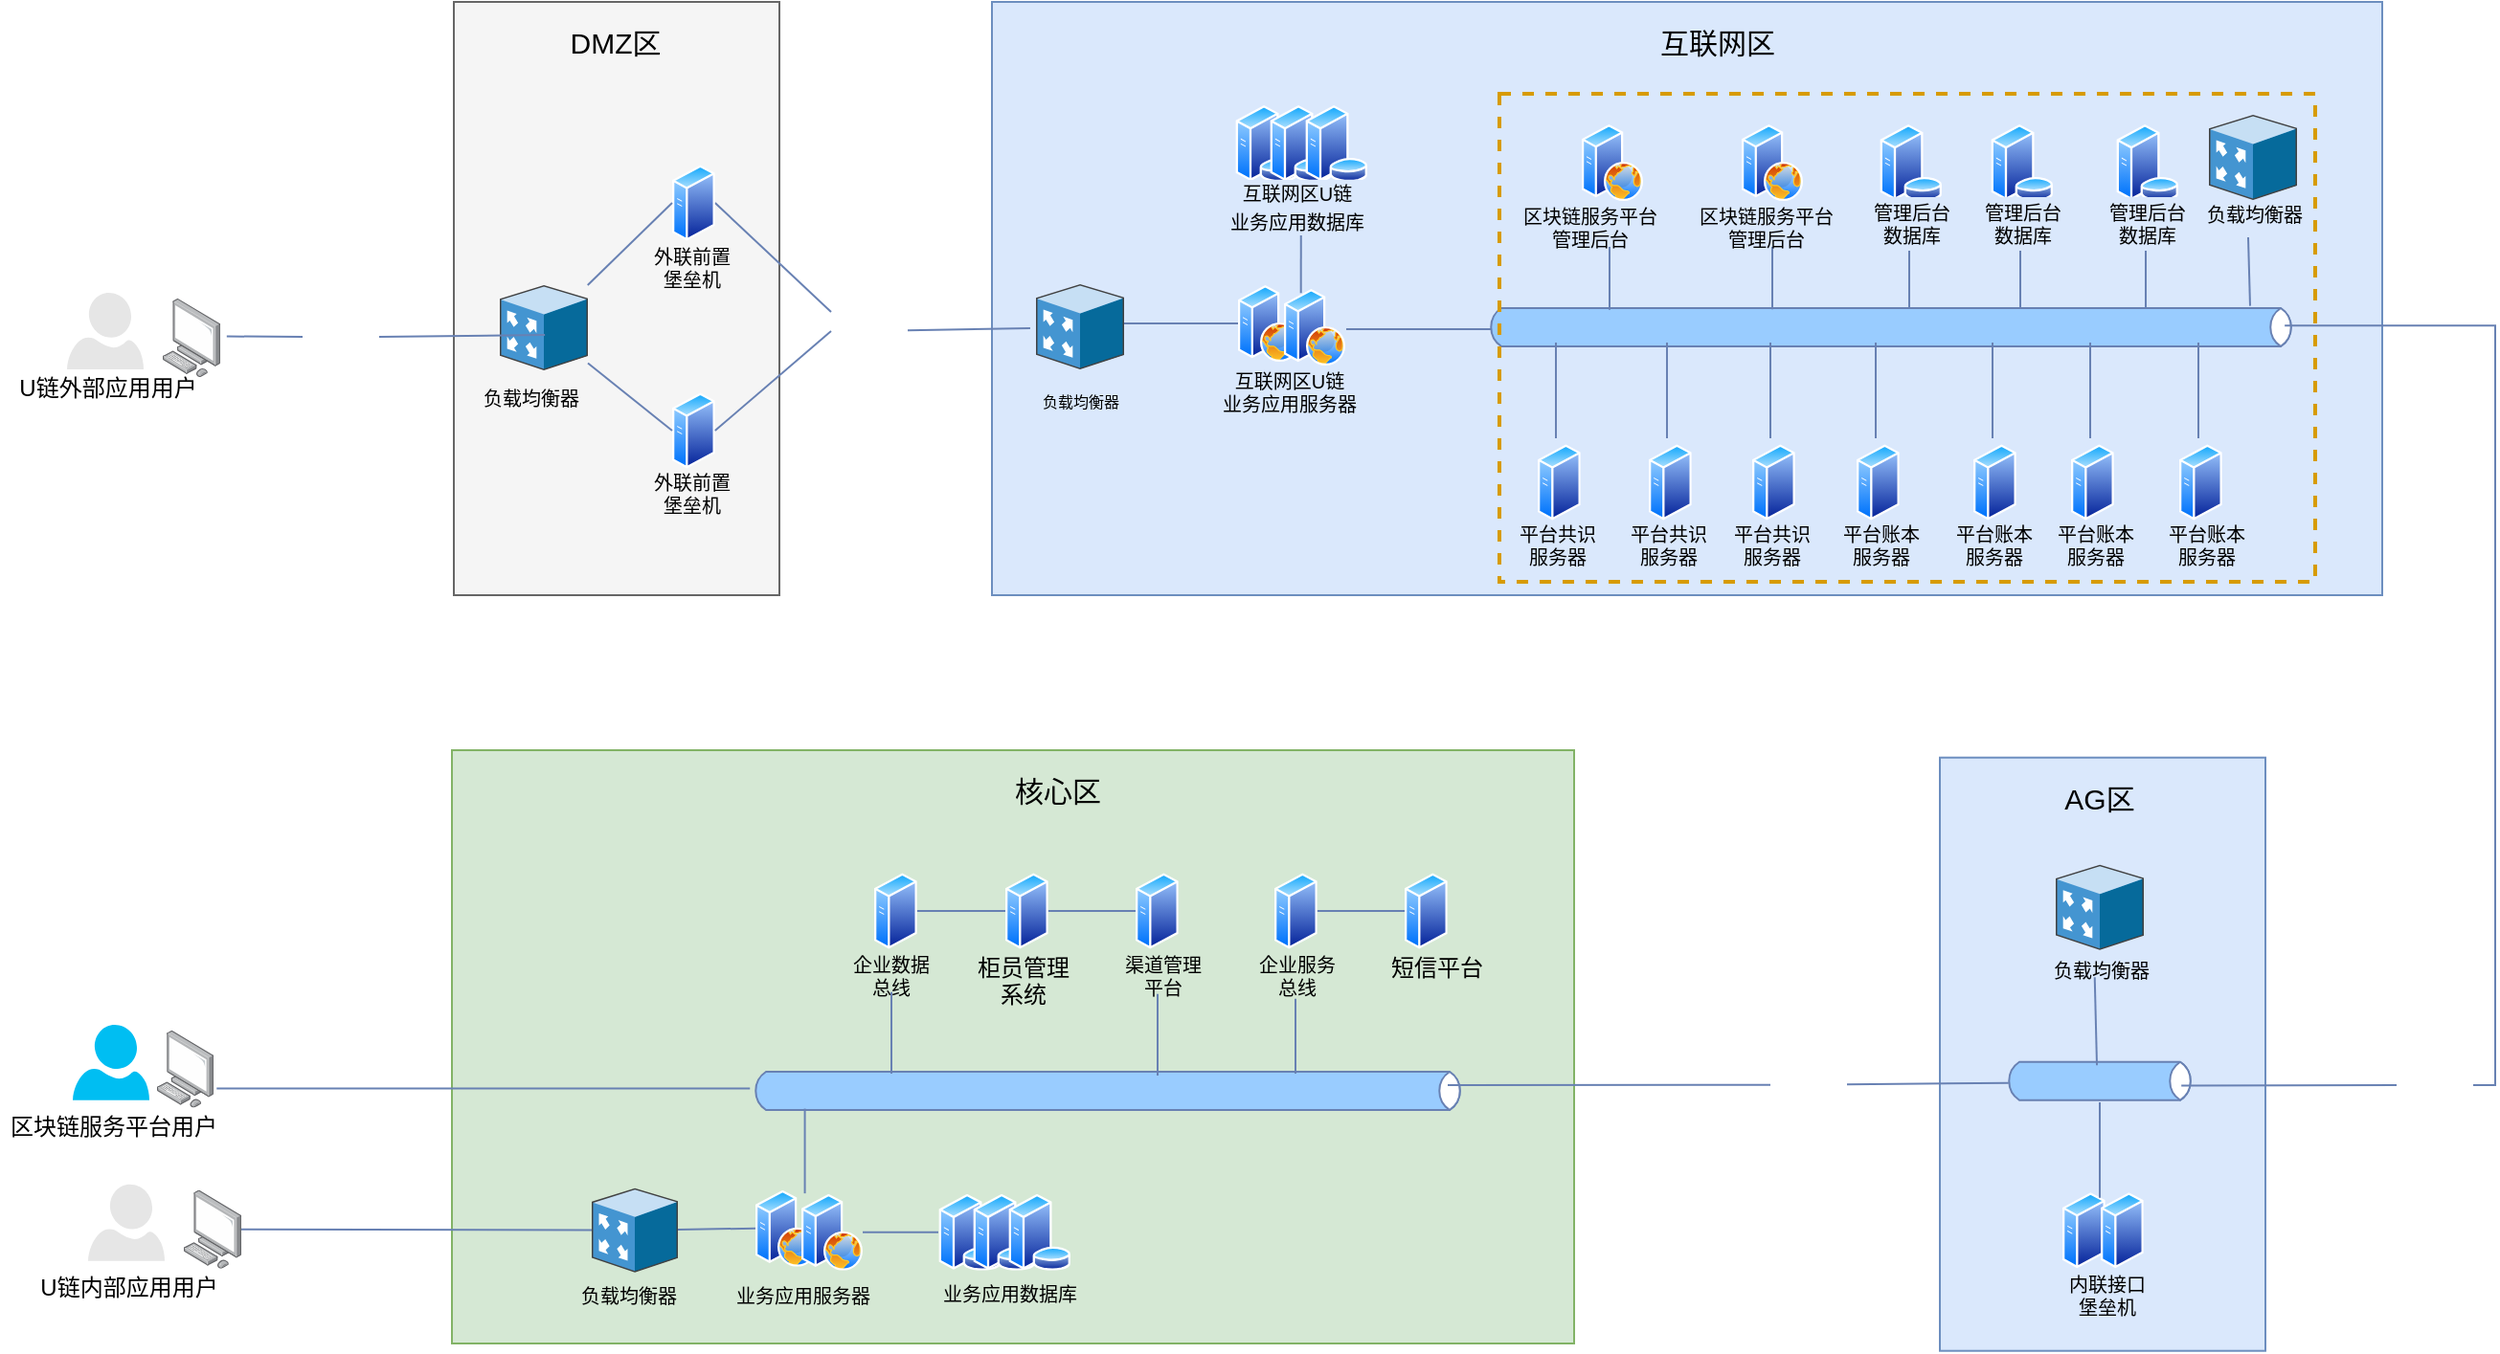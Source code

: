 <mxfile version="12.1.0" type="github" pages="1"><diagram id="PtFR2M7_tXtKYrFW8lSv" name="Page-1"><mxGraphModel dx="1553" dy="948" grid="0" gridSize="10" guides="1" tooltips="1" connect="1" arrows="1" fold="1" page="1" pageScale="1" pageWidth="3300" pageHeight="4681" math="0" shadow="0"><root><mxCell id="0"/><mxCell id="1" parent="0"/><mxCell id="sPacu9p47zKpvOx0FIWo-47" value="" style="rounded=0;whiteSpace=wrap;html=1;strokeColor=#6c8ebf;strokeWidth=1;fillColor=#dae8fc;fontSize=12;align=center;" parent="1" vertex="1"><mxGeometry x="591" y="208" width="726" height="310" as="geometry"/></mxCell><mxCell id="sPacu9p47zKpvOx0FIWo-21" value="" style="rounded=0;whiteSpace=wrap;html=1;strokeColor=#666666;fillColor=#f5f5f5;fontSize=12;align=center;fontColor=#333333;" parent="1" vertex="1"><mxGeometry x="310" y="208" width="170" height="310" as="geometry"/></mxCell><mxCell id="sPacu9p47zKpvOx0FIWo-9" value="" style="html=1;fillColor=#99CCFF;strokeColor=#6881B3;gradientColor=none;gradientDirection=north;strokeWidth=1;shape=mxgraph.networks.bus;gradientColor=none;gradientDirection=north;fontColor=#ffffff;perimeter=backbonePerimeter;backboneSize=20;align=center;fontSize=12;" parent="1" vertex="1"><mxGeometry x="849" y="373" width="423" height="10" as="geometry"/></mxCell><mxCell id="sPacu9p47zKpvOx0FIWo-10" value="" style="strokeColor=#6881B3;edgeStyle=none;rounded=0;endArrow=none;html=1;strokeWidth=1;fontSize=12;" parent="1" edge="1"><mxGeometry relative="1" as="geometry"><mxPoint x="913.5" y="326" as="sourcePoint"/><mxPoint x="913.5" y="368.929" as="targetPoint"/></mxGeometry></mxCell><mxCell id="sPacu9p47zKpvOx0FIWo-11" value="" style="strokeColor=#6881B3;edgeStyle=none;rounded=0;endArrow=none;html=1;strokeWidth=1;fontSize=12;" parent="1" edge="1"><mxGeometry relative="1" as="geometry"><mxPoint x="998.5" y="326" as="sourcePoint"/><mxPoint x="998.5" y="368.676" as="targetPoint"/></mxGeometry></mxCell><mxCell id="sPacu9p47zKpvOx0FIWo-12" value="" style="strokeColor=#6881B3;edgeStyle=none;rounded=0;endArrow=none;html=1;strokeWidth=1;fontSize=12;" parent="1" edge="1"><mxGeometry relative="1" as="geometry"><mxPoint x="1070" y="325.5" as="sourcePoint"/><mxPoint x="1070" y="367.676" as="targetPoint"/></mxGeometry></mxCell><mxCell id="sPacu9p47zKpvOx0FIWo-14" value="" style="strokeColor=#6881B3;edgeStyle=none;rounded=0;endArrow=none;html=1;strokeWidth=1;fontSize=12;" parent="1" edge="1"><mxGeometry relative="1" as="geometry"><mxPoint x="885.5" y="436" as="sourcePoint"/><mxPoint x="885.5" y="386" as="targetPoint"/></mxGeometry></mxCell><mxCell id="sPacu9p47zKpvOx0FIWo-17" value="" style="strokeColor=#6881B3;edgeStyle=none;rounded=0;endArrow=none;html=1;strokeWidth=1;fontSize=12;" parent="1" edge="1"><mxGeometry relative="1" as="geometry"><mxPoint x="1052.5" y="436" as="sourcePoint"/><mxPoint x="1052.5" y="386" as="targetPoint"/><Array as="points"><mxPoint x="1052.5" y="416"/></Array></mxGeometry></mxCell><mxCell id="sPacu9p47zKpvOx0FIWo-26" value="" style="shape=image;html=1;verticalAlign=top;verticalLabelPosition=bottom;labelBackgroundColor=#ffffff;imageAspect=0;aspect=fixed;image=https://cdn4.iconfinder.com/data/icons/VISTA/networking/png/128/firewall.png;strokeColor=#6881B3;fillColor=#99CCFF;fontSize=12;align=center;" parent="1" vertex="1"><mxGeometry x="231" y="363" width="40" height="40" as="geometry"/></mxCell><mxCell id="sPacu9p47zKpvOx0FIWo-27" value="" style="endArrow=none;html=1;fontSize=12;entryX=0;entryY=0.5;entryDx=0;entryDy=0;exitX=1.114;exitY=0.482;exitDx=0;exitDy=0;exitPerimeter=0;strokeColor=#6881B3;" parent="1" source="sPacu9p47zKpvOx0FIWo-23" target="sPacu9p47zKpvOx0FIWo-26" edge="1"><mxGeometry width="50" height="50" relative="1" as="geometry"><mxPoint x="198" y="470" as="sourcePoint"/><mxPoint x="248" y="420" as="targetPoint"/></mxGeometry></mxCell><mxCell id="sPacu9p47zKpvOx0FIWo-32" value="" style="shadow=0;dashed=0;html=1;labelPosition=center;verticalLabelPosition=bottom;verticalAlign=top;align=center;outlineConnect=0;shape=mxgraph.veeam.3d.proxy_appliance;direction=east;" parent="1" vertex="1"><mxGeometry x="334" y="356" width="46" height="44.562" as="geometry"/></mxCell><mxCell id="sPacu9p47zKpvOx0FIWo-22" value="&lt;font style=&quot;font-size: 15px&quot;&gt;DMZ区&lt;/font&gt;" style="text;html=1;resizable=0;points=[];autosize=1;align=center;verticalAlign=top;spacingTop=-4;fontSize=12;" parent="1" vertex="1"><mxGeometry x="365" y="218" width="58" height="15" as="geometry"/></mxCell><mxCell id="sPacu9p47zKpvOx0FIWo-35" value="" style="endArrow=none;html=1;strokeColor=#6881B3;strokeWidth=1;fontSize=12;exitX=1;exitY=0.5;exitDx=0;exitDy=0;entryX=0.512;entryY=0.583;entryDx=0;entryDy=0;entryPerimeter=0;" parent="1" source="sPacu9p47zKpvOx0FIWo-26" target="sPacu9p47zKpvOx0FIWo-32" edge="1"><mxGeometry width="50" height="50" relative="1" as="geometry"><mxPoint x="250" y="373" as="sourcePoint"/><mxPoint x="360" y="300" as="targetPoint"/></mxGeometry></mxCell><mxCell id="sPacu9p47zKpvOx0FIWo-48" value="&lt;font style=&quot;font-size: 15px&quot;&gt;互联网区&lt;/font&gt;" style="text;html=1;resizable=0;points=[];autosize=1;align=left;verticalAlign=top;spacingTop=-4;fontSize=12;" parent="1" vertex="1"><mxGeometry x="937.5" y="218" width="70" height="15" as="geometry"/></mxCell><mxCell id="sPacu9p47zKpvOx0FIWo-49" value="" style="shape=image;html=1;verticalAlign=top;verticalLabelPosition=bottom;labelBackgroundColor=#ffffff;imageAspect=0;aspect=fixed;image=https://cdn4.iconfinder.com/data/icons/VISTA/networking/png/128/firewall.png;strokeColor=#6881B3;fillColor=#99CCFF;fontSize=12;align=center;" parent="1" vertex="1"><mxGeometry x="507" y="360" width="40" height="40" as="geometry"/></mxCell><mxCell id="sPacu9p47zKpvOx0FIWo-50" value="" style="endArrow=none;html=1;strokeColor=#6881B3;strokeWidth=1;fontSize=12;exitX=1;exitY=0.5;exitDx=0;exitDy=0;entryX=0;entryY=0.25;entryDx=0;entryDy=0;" parent="1" source="sPacu9p47zKpvOx0FIWo-84" target="sPacu9p47zKpvOx0FIWo-49" edge="1"><mxGeometry width="50" height="50" relative="1" as="geometry"><mxPoint x="433.4" y="385.12" as="sourcePoint"/><mxPoint x="570" y="430" as="targetPoint"/></mxGeometry></mxCell><mxCell id="sPacu9p47zKpvOx0FIWo-51" value="" style="shadow=0;dashed=0;html=1;labelPosition=center;verticalLabelPosition=bottom;verticalAlign=top;align=center;outlineConnect=0;shape=mxgraph.veeam.3d.proxy_appliance;direction=east;" parent="1" vertex="1"><mxGeometry x="614" y="355.5" width="46" height="44.562" as="geometry"/></mxCell><mxCell id="sPacu9p47zKpvOx0FIWo-52" value="" style="endArrow=none;html=1;strokeColor=#6881B3;strokeWidth=1;fontSize=12;entryX=-0.066;entryY=0.515;entryDx=0;entryDy=0;entryPerimeter=0;" parent="1" source="sPacu9p47zKpvOx0FIWo-49" target="sPacu9p47zKpvOx0FIWo-51" edge="1"><mxGeometry width="50" height="50" relative="1" as="geometry"><mxPoint x="587" y="460" as="sourcePoint"/><mxPoint x="637" y="410" as="targetPoint"/></mxGeometry></mxCell><mxCell id="sPacu9p47zKpvOx0FIWo-57" value="外联前置&lt;br style=&quot;font-size: 10px&quot;&gt;堡垒机" style="text;html=1;resizable=0;points=[];autosize=1;align=center;verticalAlign=top;spacingTop=-4;fontSize=10;" parent="1" vertex="1"><mxGeometry x="409" y="333" width="50" height="24" as="geometry"/></mxCell><mxCell id="sPacu9p47zKpvOx0FIWo-58" value="" style="group" parent="1" vertex="1" connectable="0"><mxGeometry x="719.5" y="356" width="56" height="40" as="geometry"/></mxCell><mxCell id="sPacu9p47zKpvOx0FIWo-59" value="" style="aspect=fixed;perimeter=ellipsePerimeter;html=1;align=center;shadow=0;dashed=0;spacingTop=3;image;image=img/lib/active_directory/web_server.svg;strokeColor=#6881B3;strokeWidth=1;fillColor=#99CCFF;fontSize=12;" parent="sPacu9p47zKpvOx0FIWo-58" vertex="1"><mxGeometry width="32" height="40" as="geometry"/></mxCell><mxCell id="sPacu9p47zKpvOx0FIWo-60" value="" style="aspect=fixed;perimeter=ellipsePerimeter;html=1;align=center;shadow=0;dashed=0;spacingTop=3;image;image=img/lib/active_directory/web_server.svg;strokeColor=#6881B3;strokeWidth=1;fillColor=#99CCFF;fontSize=12;" parent="sPacu9p47zKpvOx0FIWo-58" vertex="1"><mxGeometry x="24" y="2" width="32" height="40" as="geometry"/></mxCell><mxCell id="sPacu9p47zKpvOx0FIWo-61" value="互联网区U链&lt;br&gt;业务应用服务器" style="text;html=1;resizable=0;points=[];autosize=1;align=center;verticalAlign=top;spacingTop=-4;fontSize=10;" parent="1" vertex="1"><mxGeometry x="705.5" y="398" width="80" height="24" as="geometry"/></mxCell><mxCell id="sPacu9p47zKpvOx0FIWo-72" value="区块链服务平台&lt;br&gt;管理后台" style="text;html=1;resizable=0;points=[];autosize=1;align=center;verticalAlign=top;spacingTop=-4;fontSize=10;fillColor=#DAE8FC;" parent="1" vertex="1"><mxGeometry x="855.5" y="312" width="94" height="24" as="geometry"/></mxCell><mxCell id="sPacu9p47zKpvOx0FIWo-62" value="" style="aspect=fixed;perimeter=ellipsePerimeter;html=1;align=center;shadow=0;dashed=0;spacingTop=3;image;image=img/lib/active_directory/database_server.svg;strokeColor=#6881B3;strokeWidth=1;fillColor=#99CCFF;fontSize=8;" parent="1" vertex="1"><mxGeometry x="718" y="262" width="32.8" height="40" as="geometry"/></mxCell><mxCell id="sPacu9p47zKpvOx0FIWo-63" value="" style="aspect=fixed;perimeter=ellipsePerimeter;html=1;align=center;shadow=0;dashed=0;spacingTop=3;image;image=img/lib/active_directory/database_server.svg;strokeColor=#6881B3;strokeWidth=1;fillColor=#99CCFF;fontSize=8;" parent="1" vertex="1"><mxGeometry x="736" y="262" width="32.8" height="40" as="geometry"/></mxCell><mxCell id="sPacu9p47zKpvOx0FIWo-64" value="" style="aspect=fixed;perimeter=ellipsePerimeter;html=1;align=center;shadow=0;dashed=0;spacingTop=3;image;image=img/lib/active_directory/database_server.svg;strokeColor=#6881B3;strokeWidth=1;fillColor=#99CCFF;fontSize=8;" parent="1" vertex="1"><mxGeometry x="754.5" y="262" width="32.8" height="40" as="geometry"/></mxCell><mxCell id="sPacu9p47zKpvOx0FIWo-90" value="平台共识&lt;br&gt;服务器&lt;br style=&quot;font-size: 10px&quot;&gt;" style="text;html=1;resizable=0;points=[];autosize=1;align=center;verticalAlign=top;spacingTop=-4;fontSize=10;" parent="1" vertex="1"><mxGeometry x="856.5" y="478" width="58" height="24" as="geometry"/></mxCell><mxCell id="sPacu9p47zKpvOx0FIWo-82" value="" style="aspect=fixed;perimeter=ellipsePerimeter;html=1;align=center;shadow=0;dashed=0;spacingTop=3;image;image=img/lib/active_directory/generic_server.svg;strokeColor=#6881B3;strokeWidth=1;fillColor=#99CCFF;fontSize=8;" parent="1" vertex="1"><mxGeometry x="876" y="439" width="22.4" height="40" as="geometry"/></mxCell><mxCell id="sPacu9p47zKpvOx0FIWo-101" value="平台账本&lt;br&gt;服务器" style="text;html=1;resizable=0;points=[];autosize=1;align=center;verticalAlign=top;spacingTop=-4;fontSize=10;" parent="1" vertex="1"><mxGeometry x="1025.5" y="478" width="58" height="24" as="geometry"/></mxCell><mxCell id="sPacu9p47zKpvOx0FIWo-112" value="" style="rounded=0;whiteSpace=wrap;html=1;strokeColor=#6c8ebf;strokeWidth=1;fillColor=#dae8fc;fontSize=8;align=center;" parent="1" vertex="1"><mxGeometry x="1086" y="602.853" width="170" height="310" as="geometry"/></mxCell><mxCell id="sPacu9p47zKpvOx0FIWo-113" value="&lt;font style=&quot;font-size: 15px&quot;&gt;AG区&lt;/font&gt;" style="text;html=1;resizable=0;points=[];autosize=1;align=center;verticalAlign=top;spacingTop=-4;fontSize=12;" parent="1" vertex="1"><mxGeometry x="1145.5" y="612.853" width="47" height="15" as="geometry"/></mxCell><mxCell id="sPacu9p47zKpvOx0FIWo-115" value="负载均衡器" style="text;html=1;resizable=0;points=[];autosize=1;align=center;verticalAlign=top;spacingTop=-4;fontSize=10;" parent="1" vertex="1"><mxGeometry x="320" y="407" width="60" height="10" as="geometry"/></mxCell><mxCell id="sPacu9p47zKpvOx0FIWo-116" value="负载均衡器" style="text;html=1;resizable=0;points=[];autosize=1;align=center;verticalAlign=top;spacingTop=-4;fontSize=8;" parent="1" vertex="1"><mxGeometry x="607" y="410" width="60" height="10" as="geometry"/></mxCell><mxCell id="sPacu9p47zKpvOx0FIWo-117" value="" style="shadow=0;dashed=0;html=1;labelPosition=center;verticalLabelPosition=bottom;verticalAlign=top;align=center;outlineConnect=0;shape=mxgraph.veeam.3d.proxy_appliance;direction=east;" parent="1" vertex="1"><mxGeometry x="1146.5" y="658.853" width="46" height="44.562" as="geometry"/></mxCell><mxCell id="sPacu9p47zKpvOx0FIWo-118" value="负载均衡器" style="text;html=1;resizable=0;points=[];autosize=1;align=center;verticalAlign=top;spacingTop=-4;fontSize=10;" parent="1" vertex="1"><mxGeometry x="1139.5" y="705.853" width="60" height="10" as="geometry"/></mxCell><mxCell id="sPacu9p47zKpvOx0FIWo-119" value="" style="html=1;fillColor=#99CCFF;strokeColor=#6881B3;gradientColor=none;gradientDirection=north;strokeWidth=1;shape=mxgraph.networks.bus;gradientColor=none;gradientDirection=north;fontColor=#ffffff;perimeter=backbonePerimeter;backboneSize=20;align=center;fontSize=12;" parent="1" vertex="1"><mxGeometry x="1119.5" y="766.853" width="100" height="10" as="geometry"/></mxCell><mxCell id="wzntJS4Hk8glmOeOFhAp-34" style="edgeStyle=orthogonalEdgeStyle;rounded=0;orthogonalLoop=1;jettySize=auto;html=1;exitX=1;exitY=0.5;exitDx=0;exitDy=0;entryX=0.986;entryY=0.414;entryDx=0;entryDy=0;entryPerimeter=0;endArrow=none;endFill=0;strokeColor=#6881B3;" parent="1" source="sPacu9p47zKpvOx0FIWo-120" target="sPacu9p47zKpvOx0FIWo-9" edge="1"><mxGeometry relative="1" as="geometry"><Array as="points"><mxPoint x="1376" y="774"/><mxPoint x="1376" y="377"/></Array></mxGeometry></mxCell><mxCell id="sPacu9p47zKpvOx0FIWo-120" value="" style="shape=image;html=1;verticalAlign=top;verticalLabelPosition=bottom;labelBackgroundColor=#ffffff;imageAspect=0;aspect=fixed;image=https://cdn4.iconfinder.com/data/icons/VISTA/networking/png/128/firewall.png;strokeColor=#6881B3;fillColor=#99CCFF;fontSize=12;align=center;" parent="1" vertex="1"><mxGeometry x="1324.5" y="754" width="40" height="40" as="geometry"/></mxCell><mxCell id="sPacu9p47zKpvOx0FIWo-123" value="" style="endArrow=none;html=1;strokeColor=#6881B3;strokeWidth=1;fontSize=8;exitX=0.485;exitY=-0.318;exitDx=0;exitDy=0;exitPerimeter=0;entryX=0.456;entryY=1.182;entryDx=0;entryDy=0;entryPerimeter=0;" parent="1" source="sPacu9p47zKpvOx0FIWo-119" target="sPacu9p47zKpvOx0FIWo-118" edge="1"><mxGeometry width="50" height="50" relative="1" as="geometry"><mxPoint x="1250.5" y="757.853" as="sourcePoint"/><mxPoint x="1300.5" y="707.853" as="targetPoint"/></mxGeometry></mxCell><mxCell id="sPacu9p47zKpvOx0FIWo-125" value="" style="group" parent="1" vertex="1" connectable="0"><mxGeometry x="1150" y="829.853" width="42.4" height="40" as="geometry"/></mxCell><mxCell id="sPacu9p47zKpvOx0FIWo-126" value="" style="aspect=fixed;perimeter=ellipsePerimeter;html=1;align=center;shadow=0;dashed=0;spacingTop=3;image;image=img/lib/active_directory/generic_server.svg;strokeColor=#6881B3;strokeWidth=1;fillColor=#99CCFF;fontSize=8;" parent="sPacu9p47zKpvOx0FIWo-125" vertex="1"><mxGeometry width="22.4" height="40" as="geometry"/></mxCell><mxCell id="sPacu9p47zKpvOx0FIWo-127" value="" style="aspect=fixed;perimeter=ellipsePerimeter;html=1;align=center;shadow=0;dashed=0;spacingTop=3;image;image=img/lib/active_directory/generic_server.svg;strokeColor=#6881B3;strokeWidth=1;fillColor=#99CCFF;fontSize=8;" parent="sPacu9p47zKpvOx0FIWo-125" vertex="1"><mxGeometry x="20" width="22.4" height="40" as="geometry"/></mxCell><mxCell id="sPacu9p47zKpvOx0FIWo-129" value="内联接口&lt;br style=&quot;font-size: 10px;&quot;&gt;堡垒机" style="text;html=1;resizable=0;points=[];autosize=1;align=center;verticalAlign=top;spacingTop=-4;fontSize=10;" parent="1" vertex="1"><mxGeometry x="1147.5" y="869.853" width="50" height="20" as="geometry"/></mxCell><mxCell id="sPacu9p47zKpvOx0FIWo-130" value="" style="strokeColor=#6881B3;edgeStyle=none;rounded=0;endArrow=none;html=1;strokeWidth=1;fontSize=12;" parent="1" edge="1"><mxGeometry relative="1" as="geometry"><mxPoint x="1169.5" y="832.853" as="sourcePoint"/><mxPoint x="1169.5" y="783.0" as="targetPoint"/><Array as="points"><mxPoint x="1169.5" y="809.853"/></Array></mxGeometry></mxCell><mxCell id="sPacu9p47zKpvOx0FIWo-131" value="" style="rounded=0;whiteSpace=wrap;html=1;strokeColor=#82b366;strokeWidth=1;fillColor=#d5e8d4;fontSize=8;align=center;" parent="1" vertex="1"><mxGeometry x="309" y="599" width="586" height="310" as="geometry"/></mxCell><mxCell id="sPacu9p47zKpvOx0FIWo-133" value="" style="html=1;fillColor=#99CCFF;strokeColor=#6881B3;gradientColor=none;gradientDirection=north;strokeWidth=1;shape=mxgraph.networks.bus;gradientColor=none;gradientDirection=north;fontColor=#ffffff;perimeter=backbonePerimeter;backboneSize=20;align=center;" parent="1" vertex="1"><mxGeometry x="465" y="767" width="373" height="20" as="geometry"/></mxCell><mxCell id="sPacu9p47zKpvOx0FIWo-135" value="" style="strokeColor=#6881B3;edgeStyle=none;rounded=0;endArrow=none;html=1;strokeWidth=1;fontSize=8;" parent="1" edge="1"><mxGeometry relative="1" as="geometry"><mxPoint x="538.5" y="725.353" as="sourcePoint"/><mxPoint x="538.5" y="768.029" as="targetPoint"/></mxGeometry></mxCell><mxCell id="sPacu9p47zKpvOx0FIWo-136" value="" style="strokeColor=#6881B3;edgeStyle=none;rounded=0;endArrow=none;html=1;strokeWidth=1;fontSize=8;" parent="1" edge="1"><mxGeometry relative="1" as="geometry"><mxPoint x="677.5" y="726.353" as="sourcePoint"/><mxPoint x="677.5" y="769.029" as="targetPoint"/></mxGeometry></mxCell><mxCell id="sPacu9p47zKpvOx0FIWo-137" value="" style="strokeColor=#6881B3;edgeStyle=none;rounded=0;endArrow=none;html=1;strokeWidth=1;fontSize=8;" parent="1" edge="1"><mxGeometry relative="1" as="geometry"><mxPoint x="749.5" y="728.853" as="sourcePoint"/><mxPoint x="749.5" y="768.02" as="targetPoint"/></mxGeometry></mxCell><mxCell id="sPacu9p47zKpvOx0FIWo-142" value="" style="shadow=0;dashed=0;html=1;labelPosition=center;verticalLabelPosition=bottom;verticalAlign=top;align=center;outlineConnect=0;shape=mxgraph.veeam.3d.proxy_appliance;direction=east;" parent="1" vertex="1"><mxGeometry x="382" y="827.853" width="45" height="44" as="geometry"/></mxCell><mxCell id="sPacu9p47zKpvOx0FIWo-143" value="负载均衡器" style="text;html=1;resizable=0;points=[];autosize=1;align=center;verticalAlign=top;spacingTop=-4;fontSize=10;" parent="1" vertex="1"><mxGeometry x="371" y="875.853" width="60" height="10" as="geometry"/></mxCell><mxCell id="wzntJS4Hk8glmOeOFhAp-48" style="edgeStyle=orthogonalEdgeStyle;rounded=0;orthogonalLoop=1;jettySize=auto;html=1;exitX=1;exitY=0.5;exitDx=0;exitDy=0;entryX=0;entryY=0.5;entryDx=0;entryDy=0;endArrow=none;endFill=0;strokeColor=#6881B3;" parent="1" source="sPacu9p47zKpvOx0FIWo-145" target="wzntJS4Hk8glmOeOFhAp-45" edge="1"><mxGeometry relative="1" as="geometry"/></mxCell><mxCell id="sPacu9p47zKpvOx0FIWo-145" value="" style="aspect=fixed;perimeter=ellipsePerimeter;html=1;align=center;shadow=0;dashed=0;spacingTop=3;image;image=img/lib/active_directory/generic_server.svg;strokeColor=#6881B3;strokeWidth=1;fillColor=#99CCFF;fontSize=8;" parent="1" vertex="1"><mxGeometry x="738.5" y="663" width="22.4" height="40" as="geometry"/></mxCell><mxCell id="sPacu9p47zKpvOx0FIWo-146" value="" style="aspect=fixed;perimeter=ellipsePerimeter;html=1;align=center;shadow=0;dashed=0;spacingTop=3;image;image=img/lib/active_directory/generic_server.svg;strokeColor=#6881B3;strokeWidth=1;fillColor=#99CCFF;fontSize=8;" parent="1" vertex="1"><mxGeometry x="666" y="663" width="22.4" height="40" as="geometry"/></mxCell><mxCell id="sPacu9p47zKpvOx0FIWo-147" value="企业服务&lt;br&gt;总线" style="text;html=1;resizable=0;points=[];autosize=1;align=center;verticalAlign=top;spacingTop=-4;fontSize=10;" parent="1" vertex="1"><mxGeometry x="721" y="703" width="58" height="24" as="geometry"/></mxCell><mxCell id="sPacu9p47zKpvOx0FIWo-148" value="渠道管理&lt;br&gt;平台" style="text;html=1;resizable=0;points=[];autosize=1;align=center;verticalAlign=top;spacingTop=-4;fontSize=10;" parent="1" vertex="1"><mxGeometry x="651" y="703" width="58" height="24" as="geometry"/></mxCell><mxCell id="wzntJS4Hk8glmOeOFhAp-54" style="edgeStyle=orthogonalEdgeStyle;rounded=0;orthogonalLoop=1;jettySize=auto;html=1;exitX=1;exitY=0.5;exitDx=0;exitDy=0;entryX=0;entryY=0.5;entryDx=0;entryDy=0;endArrow=none;endFill=0;strokeColor=#6881B3;" parent="1" source="sPacu9p47zKpvOx0FIWo-149" target="wzntJS4Hk8glmOeOFhAp-50" edge="1"><mxGeometry relative="1" as="geometry"/></mxCell><mxCell id="sPacu9p47zKpvOx0FIWo-149" value="" style="aspect=fixed;perimeter=ellipsePerimeter;html=1;align=center;shadow=0;dashed=0;spacingTop=3;image;image=img/lib/active_directory/generic_server.svg;strokeColor=#6881B3;strokeWidth=1;fillColor=#99CCFF;fontSize=8;" parent="1" vertex="1"><mxGeometry x="529.5" y="663" width="22.4" height="40" as="geometry"/></mxCell><mxCell id="sPacu9p47zKpvOx0FIWo-150" value="企业数据&lt;br&gt;总线" style="text;html=1;resizable=0;points=[];autosize=1;align=center;verticalAlign=top;spacingTop=-4;fontSize=10;" parent="1" vertex="1"><mxGeometry x="509" y="702.853" width="58" height="24" as="geometry"/></mxCell><mxCell id="sPacu9p47zKpvOx0FIWo-151" value="" style="group" parent="1" vertex="1" connectable="0"><mxGeometry x="467.5" y="828.853" width="56" height="40" as="geometry"/></mxCell><mxCell id="sPacu9p47zKpvOx0FIWo-152" value="" style="aspect=fixed;perimeter=ellipsePerimeter;html=1;align=center;shadow=0;dashed=0;spacingTop=3;image;image=img/lib/active_directory/web_server.svg;strokeColor=#6881B3;strokeWidth=1;fillColor=#99CCFF;fontSize=12;" parent="sPacu9p47zKpvOx0FIWo-151" vertex="1"><mxGeometry width="32" height="40" as="geometry"/></mxCell><mxCell id="sPacu9p47zKpvOx0FIWo-153" value="" style="aspect=fixed;perimeter=ellipsePerimeter;html=1;align=center;shadow=0;dashed=0;spacingTop=3;image;image=img/lib/active_directory/web_server.svg;strokeColor=#6881B3;strokeWidth=1;fillColor=#99CCFF;fontSize=12;" parent="sPacu9p47zKpvOx0FIWo-151" vertex="1"><mxGeometry x="24" y="2" width="32" height="40" as="geometry"/></mxCell><mxCell id="sPacu9p47zKpvOx0FIWo-154" value="业务应用服务器" style="text;html=1;resizable=0;points=[];autosize=1;align=center;verticalAlign=top;spacingTop=-4;fontSize=10;" parent="1" vertex="1"><mxGeometry x="444.5" y="875.853" width="94" height="12" as="geometry"/></mxCell><mxCell id="sPacu9p47zKpvOx0FIWo-155" value="业务应用数据库" style="text;html=1;resizable=0;points=[];autosize=1;align=center;verticalAlign=top;spacingTop=-4;fontSize=10;" parent="1" vertex="1"><mxGeometry x="552.5" y="874.853" width="94" height="12" as="geometry"/></mxCell><mxCell id="sPacu9p47zKpvOx0FIWo-156" value="" style="aspect=fixed;perimeter=ellipsePerimeter;html=1;align=center;shadow=0;dashed=0;spacingTop=3;image;image=img/lib/active_directory/database_server.svg;strokeColor=#6881B3;strokeWidth=1;fillColor=#99CCFF;fontSize=8;" parent="1" vertex="1"><mxGeometry x="563" y="830.853" width="32.8" height="40" as="geometry"/></mxCell><mxCell id="sPacu9p47zKpvOx0FIWo-157" value="" style="aspect=fixed;perimeter=ellipsePerimeter;html=1;align=center;shadow=0;dashed=0;spacingTop=3;image;image=img/lib/active_directory/database_server.svg;strokeColor=#6881B3;strokeWidth=1;fillColor=#99CCFF;fontSize=8;" parent="1" vertex="1"><mxGeometry x="581" y="830.853" width="32.8" height="40" as="geometry"/></mxCell><mxCell id="sPacu9p47zKpvOx0FIWo-158" value="" style="aspect=fixed;perimeter=ellipsePerimeter;html=1;align=center;shadow=0;dashed=0;spacingTop=3;image;image=img/lib/active_directory/database_server.svg;strokeColor=#6881B3;strokeWidth=1;fillColor=#99CCFF;fontSize=8;" parent="1" vertex="1"><mxGeometry x="599.5" y="830.853" width="32.8" height="40" as="geometry"/></mxCell><mxCell id="sPacu9p47zKpvOx0FIWo-159" value="&lt;font style=&quot;font-size: 15px&quot;&gt;核心区&lt;/font&gt;" style="text;html=1;resizable=0;points=[];autosize=1;align=center;verticalAlign=top;spacingTop=-4;fontSize=12;" parent="1" vertex="1"><mxGeometry x="597.5" y="609.353" width="55" height="15" as="geometry"/></mxCell><mxCell id="sPacu9p47zKpvOx0FIWo-160" value="" style="shape=image;html=1;verticalAlign=top;verticalLabelPosition=bottom;labelBackgroundColor=#ffffff;imageAspect=0;aspect=fixed;image=https://cdn4.iconfinder.com/data/icons/VISTA/networking/png/128/firewall.png;strokeColor=#6881B3;fillColor=#99CCFF;fontSize=12;align=center;" parent="1" vertex="1"><mxGeometry x="997.5" y="753.853" width="40" height="40" as="geometry"/></mxCell><mxCell id="sPacu9p47zKpvOx0FIWo-106" value="" style="points=[];aspect=fixed;html=1;align=center;shadow=0;dashed=0;image;image=img/lib/allied_telesis/computer_and_terminals/Personal_Computer.svg;strokeColor=#6881B3;fillColor=#99CCFF;fontSize=12;" parent="1" vertex="1"><mxGeometry x="155" y="745.45" width="29.5" height="40.317" as="geometry"/></mxCell><mxCell id="sPacu9p47zKpvOx0FIWo-104" value="" style="verticalLabelPosition=bottom;html=1;verticalAlign=top;align=center;strokeColor=none;fillColor=#00BEF2;shape=mxgraph.azure.user;" parent="1" vertex="1"><mxGeometry x="111" y="742.5" width="40" height="39.333" as="geometry"/></mxCell><mxCell id="sPacu9p47zKpvOx0FIWo-105" value="区块链服务平台用户" style="text;html=1;resizable=0;points=[];autosize=1;align=center;verticalAlign=top;spacingTop=-4;fontSize=12;" parent="1" vertex="1"><mxGeometry x="73" y="785.833" width="118" height="14" as="geometry"/></mxCell><mxCell id="mfB3y9zWAH_5rg_kUH9j-3" value="" style="endArrow=none;html=1;strokeColor=#6881B3;exitX=0.926;exitY=0.743;exitDx=0;exitDy=0;exitPerimeter=0;entryX=0;entryY=0.5;entryDx=0;entryDy=0;" parent="1" source="sPacu9p47zKpvOx0FIWo-119" target="sPacu9p47zKpvOx0FIWo-120" edge="1"><mxGeometry width="50" height="50" relative="1" as="geometry"><mxPoint x="1287" y="869" as="sourcePoint"/><mxPoint x="1337" y="819" as="targetPoint"/></mxGeometry></mxCell><mxCell id="sPacu9p47zKpvOx0FIWo-169" value="" style="points=[];aspect=fixed;html=1;align=center;shadow=0;dashed=0;image;image=img/lib/allied_telesis/computer_and_terminals/Personal_Computer.svg;strokeColor=#6881B3;fillColor=#99CCFF;fontSize=12;" parent="1" vertex="1"><mxGeometry x="169" y="828.853" width="30" height="41" as="geometry"/></mxCell><mxCell id="sPacu9p47zKpvOx0FIWo-167" value="" style="verticalLabelPosition=bottom;html=1;verticalAlign=top;align=center;strokeColor=none;fillColor=#E6E6E6;shape=mxgraph.azure.user;" parent="1" vertex="1"><mxGeometry x="119" y="825.853" width="40" height="40" as="geometry"/></mxCell><mxCell id="sPacu9p47zKpvOx0FIWo-168" value="U链内部应用用户" style="text;html=1;resizable=0;points=[];autosize=1;align=center;verticalAlign=top;spacingTop=-4;fontSize=12;" parent="1" vertex="1"><mxGeometry x="88" y="869.853" width="103" height="14" as="geometry"/></mxCell><mxCell id="mfB3y9zWAH_5rg_kUH9j-7" value="" style="endArrow=none;html=1;strokeColor=#6881B3;entryX=0;entryY=0.5;entryDx=0;entryDy=0;" parent="1" target="sPacu9p47zKpvOx0FIWo-160" edge="1"><mxGeometry width="50" height="50" relative="1" as="geometry"><mxPoint x="829" y="774" as="sourcePoint"/><mxPoint x="803" y="808" as="targetPoint"/></mxGeometry></mxCell><mxCell id="mfB3y9zWAH_5rg_kUH9j-8" value="" style="endArrow=none;html=1;strokeColor=#6881B3;entryX=0.024;entryY=0.6;entryDx=0;entryDy=0;entryPerimeter=0;" parent="1" source="sPacu9p47zKpvOx0FIWo-160" target="sPacu9p47zKpvOx0FIWo-119" edge="1"><mxGeometry width="50" height="50" relative="1" as="geometry"><mxPoint x="821" y="881" as="sourcePoint"/><mxPoint x="940" y="772" as="targetPoint"/></mxGeometry></mxCell><mxCell id="mfB3y9zWAH_5rg_kUH9j-9" value="" style="endArrow=none;html=1;strokeColor=#6881B3;" parent="1" source="sPacu9p47zKpvOx0FIWo-169" target="sPacu9p47zKpvOx0FIWo-142" edge="1"><mxGeometry width="50" height="50" relative="1" as="geometry"><mxPoint x="282" y="783" as="sourcePoint"/><mxPoint x="332" y="733" as="targetPoint"/></mxGeometry></mxCell><mxCell id="sPacu9p47zKpvOx0FIWo-83" value="" style="aspect=fixed;perimeter=ellipsePerimeter;html=1;align=center;shadow=0;dashed=0;spacingTop=3;image;image=img/lib/active_directory/generic_server.svg;strokeColor=#6881B3;strokeWidth=1;fillColor=#99CCFF;fontSize=8;" parent="1" vertex="1"><mxGeometry x="424" y="412" width="22.4" height="40" as="geometry"/></mxCell><mxCell id="sPacu9p47zKpvOx0FIWo-84" value="" style="aspect=fixed;perimeter=ellipsePerimeter;html=1;align=center;shadow=0;dashed=0;spacingTop=3;image;image=img/lib/active_directory/generic_server.svg;strokeColor=#6881B3;strokeWidth=1;fillColor=#99CCFF;fontSize=8;" parent="1" vertex="1"><mxGeometry x="424" y="293" width="22.4" height="40" as="geometry"/></mxCell><mxCell id="wzntJS4Hk8glmOeOFhAp-1" value="外联前置&lt;br style=&quot;font-size: 10px&quot;&gt;堡垒机" style="text;html=1;resizable=0;points=[];autosize=1;align=center;verticalAlign=top;spacingTop=-4;fontSize=10;" parent="1" vertex="1"><mxGeometry x="409" y="450.5" width="50" height="24" as="geometry"/></mxCell><mxCell id="wzntJS4Hk8glmOeOFhAp-2" value="" style="endArrow=none;html=1;entryX=0;entryY=0.5;entryDx=0;entryDy=0;strokeColor=#6881B3;" parent="1" source="sPacu9p47zKpvOx0FIWo-32" target="sPacu9p47zKpvOx0FIWo-84" edge="1"><mxGeometry width="50" height="50" relative="1" as="geometry"><mxPoint x="370" y="341" as="sourcePoint"/><mxPoint x="420" y="291" as="targetPoint"/></mxGeometry></mxCell><mxCell id="wzntJS4Hk8glmOeOFhAp-5" value="" style="endArrow=none;html=1;strokeColor=#6881B3;exitX=0;exitY=0.5;exitDx=0;exitDy=0;" parent="1" source="sPacu9p47zKpvOx0FIWo-83" target="sPacu9p47zKpvOx0FIWo-32" edge="1"><mxGeometry width="50" height="50" relative="1" as="geometry"><mxPoint x="327" y="521" as="sourcePoint"/><mxPoint x="377" y="471" as="targetPoint"/></mxGeometry></mxCell><mxCell id="wzntJS4Hk8glmOeOFhAp-6" value="" style="endArrow=none;html=1;strokeColor=#6881B3;exitX=1;exitY=0.5;exitDx=0;exitDy=0;entryX=0;entryY=0.5;entryDx=0;entryDy=0;" parent="1" source="sPacu9p47zKpvOx0FIWo-83" target="sPacu9p47zKpvOx0FIWo-49" edge="1"><mxGeometry width="50" height="50" relative="1" as="geometry"><mxPoint x="505" y="534" as="sourcePoint"/><mxPoint x="555" y="484" as="targetPoint"/></mxGeometry></mxCell><mxCell id="wzntJS4Hk8glmOeOFhAp-7" value="" style="endArrow=none;html=1;strokeColor=#6881B3;exitX=1;exitY=0.46;exitDx=0;exitDy=0;exitPerimeter=0;entryX=0;entryY=0.5;entryDx=0;entryDy=0;" parent="1" source="sPacu9p47zKpvOx0FIWo-51" target="sPacu9p47zKpvOx0FIWo-59" edge="1"><mxGeometry width="50" height="50" relative="1" as="geometry"><mxPoint x="743" y="585" as="sourcePoint"/><mxPoint x="793" y="535" as="targetPoint"/></mxGeometry></mxCell><mxCell id="wzntJS4Hk8glmOeOFhAp-8" value="" style="endArrow=none;html=1;strokeColor=#6881B3;entryX=0.5;entryY=1;entryDx=0;entryDy=0;exitX=0.25;exitY=0;exitDx=0;exitDy=0;" parent="1" source="sPacu9p47zKpvOx0FIWo-60" target="sPacu9p47zKpvOx0FIWo-63" edge="1"><mxGeometry width="50" height="50" relative="1" as="geometry"><mxPoint x="783" y="514" as="sourcePoint"/><mxPoint x="833" y="464" as="targetPoint"/></mxGeometry></mxCell><mxCell id="wzntJS4Hk8glmOeOFhAp-9" value="&lt;span style=&quot;font-size: 10px&quot;&gt;互联网区U链&lt;br&gt;业务应用数据库&lt;/span&gt;" style="text;html=1;resizable=0;points=[];align=center;verticalAlign=middle;labelBackgroundColor=#DAE8FC;" parent="wzntJS4Hk8glmOeOFhAp-8" vertex="1" connectable="0"><mxGeometry x="0.573" y="-4" relative="1" as="geometry"><mxPoint x="-7" as="offset"/></mxGeometry></mxCell><mxCell id="sPacu9p47zKpvOx0FIWo-70" value="" style="aspect=fixed;perimeter=ellipsePerimeter;html=1;align=center;shadow=0;dashed=0;spacingTop=3;image;image=img/lib/active_directory/web_server.svg;strokeColor=#6881B3;strokeWidth=1;fillColor=#99CCFF;fontSize=12;" parent="1" vertex="1"><mxGeometry x="899" y="272" width="32" height="40" as="geometry"/></mxCell><mxCell id="sPacu9p47zKpvOx0FIWo-71" value="" style="aspect=fixed;perimeter=ellipsePerimeter;html=1;align=center;shadow=0;dashed=0;spacingTop=3;image;image=img/lib/active_directory/web_server.svg;strokeColor=#6881B3;strokeWidth=1;fillColor=#99CCFF;fontSize=12;" parent="1" vertex="1"><mxGeometry x="982.5" y="272" width="32" height="40" as="geometry"/></mxCell><mxCell id="wzntJS4Hk8glmOeOFhAp-10" value="区块链服务平台&lt;br&gt;管理后台" style="text;html=1;resizable=0;points=[];autosize=1;align=center;verticalAlign=top;spacingTop=-4;fontSize=10;fillColor=#DAE8FC;" parent="1" vertex="1"><mxGeometry x="947.5" y="312" width="94" height="24" as="geometry"/></mxCell><mxCell id="sPacu9p47zKpvOx0FIWo-74" value="" style="aspect=fixed;perimeter=ellipsePerimeter;html=1;align=center;shadow=0;dashed=0;spacingTop=3;image;image=img/lib/active_directory/database_server.svg;strokeColor=#6881B3;strokeWidth=1;fillColor=#99CCFF;fontSize=8;" parent="1" vertex="1"><mxGeometry x="1054.5" y="272" width="32.8" height="40" as="geometry"/></mxCell><mxCell id="wzntJS4Hk8glmOeOFhAp-11" value="管理后台&lt;br style=&quot;font-size: 10px;&quot;&gt;数据库" style="text;html=1;resizable=0;points=[];autosize=1;align=center;verticalAlign=top;spacingTop=-4;fillColor=#DAE8FC;fontSize=10;" parent="1" vertex="1"><mxGeometry x="1041.5" y="310" width="58" height="28" as="geometry"/></mxCell><mxCell id="wzntJS4Hk8glmOeOFhAp-12" value="" style="strokeColor=#6881B3;edgeStyle=none;rounded=0;endArrow=none;html=1;strokeWidth=1;fontSize=12;" parent="1" edge="1"><mxGeometry relative="1" as="geometry"><mxPoint x="1128" y="325.5" as="sourcePoint"/><mxPoint x="1128" y="367.676" as="targetPoint"/></mxGeometry></mxCell><mxCell id="wzntJS4Hk8glmOeOFhAp-13" value="" style="aspect=fixed;perimeter=ellipsePerimeter;html=1;align=center;shadow=0;dashed=0;spacingTop=3;image;image=img/lib/active_directory/database_server.svg;strokeColor=#6881B3;strokeWidth=1;fillColor=#99CCFF;fontSize=8;" parent="1" vertex="1"><mxGeometry x="1112.5" y="272" width="32.8" height="40" as="geometry"/></mxCell><mxCell id="wzntJS4Hk8glmOeOFhAp-14" value="管理后台&lt;br style=&quot;font-size: 10px;&quot;&gt;数据库" style="text;html=1;resizable=0;points=[];autosize=1;align=center;verticalAlign=top;spacingTop=-4;fillColor=#DAE8FC;fontSize=10;" parent="1" vertex="1"><mxGeometry x="1099.5" y="310" width="58" height="28" as="geometry"/></mxCell><mxCell id="wzntJS4Hk8glmOeOFhAp-15" value="" style="strokeColor=#6881B3;edgeStyle=none;rounded=0;endArrow=none;html=1;strokeWidth=1;fontSize=12;" parent="1" edge="1"><mxGeometry relative="1" as="geometry"><mxPoint x="1193.5" y="325.5" as="sourcePoint"/><mxPoint x="1193.5" y="367.676" as="targetPoint"/></mxGeometry></mxCell><mxCell id="wzntJS4Hk8glmOeOFhAp-16" value="" style="aspect=fixed;perimeter=ellipsePerimeter;html=1;align=center;shadow=0;dashed=0;spacingTop=3;image;image=img/lib/active_directory/database_server.svg;strokeColor=#6881B3;strokeWidth=1;fillColor=#99CCFF;fontSize=8;" parent="1" vertex="1"><mxGeometry x="1178" y="272" width="32.8" height="40" as="geometry"/></mxCell><mxCell id="wzntJS4Hk8glmOeOFhAp-17" value="管理后台&lt;br style=&quot;font-size: 10px;&quot;&gt;数据库" style="text;html=1;resizable=0;points=[];autosize=1;align=center;verticalAlign=top;spacingTop=-4;fillColor=#DAE8FC;fontSize=10;" parent="1" vertex="1"><mxGeometry x="1165" y="310" width="58" height="28" as="geometry"/></mxCell><mxCell id="wzntJS4Hk8glmOeOFhAp-18" value="" style="strokeColor=#6881B3;edgeStyle=none;rounded=0;endArrow=none;html=1;strokeWidth=1;fontSize=12;" parent="1" edge="1"><mxGeometry relative="1" as="geometry"><mxPoint x="943.5" y="436" as="sourcePoint"/><mxPoint x="943.5" y="386" as="targetPoint"/></mxGeometry></mxCell><mxCell id="wzntJS4Hk8glmOeOFhAp-19" value="平台共识&lt;br&gt;服务器&lt;br style=&quot;font-size: 10px&quot;&gt;" style="text;html=1;resizable=0;points=[];autosize=1;align=center;verticalAlign=top;spacingTop=-4;fontSize=10;" parent="1" vertex="1"><mxGeometry x="914.5" y="478" width="58" height="24" as="geometry"/></mxCell><mxCell id="wzntJS4Hk8glmOeOFhAp-20" value="" style="aspect=fixed;perimeter=ellipsePerimeter;html=1;align=center;shadow=0;dashed=0;spacingTop=3;image;image=img/lib/active_directory/generic_server.svg;strokeColor=#6881B3;strokeWidth=1;fillColor=#99CCFF;fontSize=8;" parent="1" vertex="1"><mxGeometry x="934" y="439" width="22.4" height="40" as="geometry"/></mxCell><mxCell id="wzntJS4Hk8glmOeOFhAp-21" value="" style="strokeColor=#6881B3;edgeStyle=none;rounded=0;endArrow=none;html=1;strokeWidth=1;fontSize=12;" parent="1" edge="1"><mxGeometry relative="1" as="geometry"><mxPoint x="997.5" y="436" as="sourcePoint"/><mxPoint x="997.5" y="386" as="targetPoint"/></mxGeometry></mxCell><mxCell id="wzntJS4Hk8glmOeOFhAp-22" value="平台共识&lt;br&gt;服务器&lt;br style=&quot;font-size: 10px&quot;&gt;" style="text;html=1;resizable=0;points=[];autosize=1;align=center;verticalAlign=top;spacingTop=-4;fontSize=10;" parent="1" vertex="1"><mxGeometry x="968.5" y="478" width="58" height="24" as="geometry"/></mxCell><mxCell id="wzntJS4Hk8glmOeOFhAp-23" value="" style="aspect=fixed;perimeter=ellipsePerimeter;html=1;align=center;shadow=0;dashed=0;spacingTop=3;image;image=img/lib/active_directory/generic_server.svg;strokeColor=#6881B3;strokeWidth=1;fillColor=#99CCFF;fontSize=8;" parent="1" vertex="1"><mxGeometry x="988" y="439" width="22.4" height="40" as="geometry"/></mxCell><mxCell id="sPacu9p47zKpvOx0FIWo-93" value="" style="aspect=fixed;perimeter=ellipsePerimeter;html=1;align=center;shadow=0;dashed=0;spacingTop=3;image;image=img/lib/active_directory/generic_server.svg;strokeColor=#6881B3;strokeWidth=1;fillColor=#99CCFF;fontSize=8;" parent="1" vertex="1"><mxGeometry x="1042.5" y="439" width="22.4" height="40" as="geometry"/></mxCell><mxCell id="wzntJS4Hk8glmOeOFhAp-24" value="" style="strokeColor=#6881B3;edgeStyle=none;rounded=0;endArrow=none;html=1;strokeWidth=1;fontSize=12;" parent="1" edge="1"><mxGeometry relative="1" as="geometry"><mxPoint x="1113.5" y="436" as="sourcePoint"/><mxPoint x="1113.5" y="386" as="targetPoint"/><Array as="points"><mxPoint x="1113.5" y="416"/></Array></mxGeometry></mxCell><mxCell id="wzntJS4Hk8glmOeOFhAp-25" value="平台账本&lt;br&gt;服务器" style="text;html=1;resizable=0;points=[];autosize=1;align=center;verticalAlign=top;spacingTop=-4;fontSize=10;" parent="1" vertex="1"><mxGeometry x="1084.5" y="478" width="58" height="24" as="geometry"/></mxCell><mxCell id="wzntJS4Hk8glmOeOFhAp-26" value="" style="aspect=fixed;perimeter=ellipsePerimeter;html=1;align=center;shadow=0;dashed=0;spacingTop=3;image;image=img/lib/active_directory/generic_server.svg;strokeColor=#6881B3;strokeWidth=1;fillColor=#99CCFF;fontSize=8;" parent="1" vertex="1"><mxGeometry x="1103.5" y="439" width="22.4" height="40" as="geometry"/></mxCell><mxCell id="wzntJS4Hk8glmOeOFhAp-27" value="" style="strokeColor=#6881B3;edgeStyle=none;rounded=0;endArrow=none;html=1;strokeWidth=1;fontSize=12;" parent="1" edge="1"><mxGeometry relative="1" as="geometry"><mxPoint x="1164.5" y="436" as="sourcePoint"/><mxPoint x="1164.5" y="386" as="targetPoint"/><Array as="points"><mxPoint x="1164.5" y="416"/></Array></mxGeometry></mxCell><mxCell id="wzntJS4Hk8glmOeOFhAp-28" value="平台账本&lt;br&gt;服务器" style="text;html=1;resizable=0;points=[];autosize=1;align=center;verticalAlign=top;spacingTop=-4;fontSize=10;" parent="1" vertex="1"><mxGeometry x="1137.5" y="478" width="58" height="24" as="geometry"/></mxCell><mxCell id="wzntJS4Hk8glmOeOFhAp-29" value="" style="aspect=fixed;perimeter=ellipsePerimeter;html=1;align=center;shadow=0;dashed=0;spacingTop=3;image;image=img/lib/active_directory/generic_server.svg;strokeColor=#6881B3;strokeWidth=1;fillColor=#99CCFF;fontSize=8;" parent="1" vertex="1"><mxGeometry x="1154.5" y="439" width="22.4" height="40" as="geometry"/></mxCell><mxCell id="wzntJS4Hk8glmOeOFhAp-30" value="" style="strokeColor=#6881B3;edgeStyle=none;rounded=0;endArrow=none;html=1;strokeWidth=1;fontSize=12;" parent="1" edge="1"><mxGeometry relative="1" as="geometry"><mxPoint x="1221" y="436" as="sourcePoint"/><mxPoint x="1221" y="386" as="targetPoint"/><Array as="points"><mxPoint x="1221" y="416"/></Array></mxGeometry></mxCell><mxCell id="wzntJS4Hk8glmOeOFhAp-31" value="平台账本&lt;br&gt;服务器" style="text;html=1;resizable=0;points=[];autosize=1;align=center;verticalAlign=top;spacingTop=-4;fontSize=10;" parent="1" vertex="1"><mxGeometry x="1196" y="478" width="58" height="24" as="geometry"/></mxCell><mxCell id="wzntJS4Hk8glmOeOFhAp-32" value="" style="aspect=fixed;perimeter=ellipsePerimeter;html=1;align=center;shadow=0;dashed=0;spacingTop=3;image;image=img/lib/active_directory/generic_server.svg;strokeColor=#6881B3;strokeWidth=1;fillColor=#99CCFF;fontSize=8;" parent="1" vertex="1"><mxGeometry x="1211" y="439" width="22.4" height="40" as="geometry"/></mxCell><mxCell id="wzntJS4Hk8glmOeOFhAp-33" style="edgeStyle=orthogonalEdgeStyle;rounded=0;orthogonalLoop=1;jettySize=auto;html=1;entryX=0.007;entryY=0.6;entryDx=0;entryDy=0;entryPerimeter=0;strokeColor=#6881B3;endArrow=none;endFill=0;" parent="1" target="sPacu9p47zKpvOx0FIWo-9" edge="1"><mxGeometry relative="1" as="geometry"><mxPoint x="776" y="379" as="sourcePoint"/><Array as="points"><mxPoint x="776" y="379"/></Array></mxGeometry></mxCell><mxCell id="wzntJS4Hk8glmOeOFhAp-35" value="" style="endArrow=none;html=1;strokeColor=#6881B3;entryX=0;entryY=0.5;entryDx=0;entryDy=0;" parent="1" source="sPacu9p47zKpvOx0FIWo-142" target="sPacu9p47zKpvOx0FIWo-152" edge="1"><mxGeometry width="50" height="50" relative="1" as="geometry"><mxPoint x="449" y="877" as="sourcePoint"/><mxPoint x="499" y="827" as="targetPoint"/></mxGeometry></mxCell><mxCell id="wzntJS4Hk8glmOeOFhAp-36" style="edgeStyle=orthogonalEdgeStyle;rounded=0;orthogonalLoop=1;jettySize=auto;html=1;endArrow=none;endFill=0;strokeColor=#6881B3;" parent="1" source="sPacu9p47zKpvOx0FIWo-153" target="sPacu9p47zKpvOx0FIWo-156" edge="1"><mxGeometry relative="1" as="geometry"/></mxCell><mxCell id="wzntJS4Hk8glmOeOFhAp-45" value="" style="aspect=fixed;perimeter=ellipsePerimeter;html=1;align=center;shadow=0;dashed=0;spacingTop=3;image;image=img/lib/active_directory/generic_server.svg;strokeColor=#6881B3;strokeWidth=1;fillColor=#99CCFF;fontSize=8;" parent="1" vertex="1"><mxGeometry x="806.5" y="663" width="22.4" height="40" as="geometry"/></mxCell><mxCell id="wzntJS4Hk8glmOeOFhAp-47" value="短信平台" style="text;html=1;resizable=0;points=[];autosize=1;align=center;verticalAlign=top;spacingTop=-4;" parent="1" vertex="1"><mxGeometry x="794" y="703" width="58" height="14" as="geometry"/></mxCell><mxCell id="wzntJS4Hk8glmOeOFhAp-55" style="edgeStyle=orthogonalEdgeStyle;rounded=0;orthogonalLoop=1;jettySize=auto;html=1;exitX=1;exitY=0.5;exitDx=0;exitDy=0;entryX=0;entryY=0.5;entryDx=0;entryDy=0;endArrow=none;endFill=0;strokeColor=#6881B3;" parent="1" source="wzntJS4Hk8glmOeOFhAp-50" target="sPacu9p47zKpvOx0FIWo-146" edge="1"><mxGeometry relative="1" as="geometry"/></mxCell><mxCell id="wzntJS4Hk8glmOeOFhAp-50" value="" style="aspect=fixed;perimeter=ellipsePerimeter;html=1;align=center;shadow=0;dashed=0;spacingTop=3;image;image=img/lib/active_directory/generic_server.svg;strokeColor=#6881B3;strokeWidth=1;fillColor=#99CCFF;fontSize=8;" parent="1" vertex="1"><mxGeometry x="598" y="663" width="22.4" height="40" as="geometry"/></mxCell><mxCell id="wzntJS4Hk8glmOeOFhAp-51" value="柜员管理&lt;br&gt;系统" style="text;html=1;resizable=0;points=[];autosize=1;align=center;verticalAlign=top;spacingTop=-4;" parent="1" vertex="1"><mxGeometry x="578" y="703" width="58" height="28" as="geometry"/></mxCell><mxCell id="wzntJS4Hk8glmOeOFhAp-58" style="edgeStyle=orthogonalEdgeStyle;rounded=0;orthogonalLoop=1;jettySize=auto;html=1;exitX=0.5;exitY=0;exitDx=0;exitDy=0;entryX=0.049;entryY=0.864;entryDx=0;entryDy=0;entryPerimeter=0;endArrow=none;endFill=0;strokeColor=#6881B3;" parent="1" edge="1"><mxGeometry relative="1" as="geometry"><mxPoint x="493.286" y="830.571" as="sourcePoint"/><mxPoint x="493.286" y="786.286" as="targetPoint"/></mxGeometry></mxCell><mxCell id="wzntJS4Hk8glmOeOFhAp-59" value="" style="endArrow=none;html=1;strokeColor=#6881B3;entryX=-0.001;entryY=0.436;entryDx=0;entryDy=0;entryPerimeter=0;exitX=1.056;exitY=0.751;exitDx=0;exitDy=0;exitPerimeter=0;" parent="1" source="sPacu9p47zKpvOx0FIWo-106" target="sPacu9p47zKpvOx0FIWo-133" edge="1"><mxGeometry width="50" height="50" relative="1" as="geometry"><mxPoint x="348" y="788" as="sourcePoint"/><mxPoint x="398" y="738" as="targetPoint"/></mxGeometry></mxCell><mxCell id="sPacu9p47zKpvOx0FIWo-23" value="" style="points=[];aspect=fixed;html=1;align=center;shadow=0;dashed=0;image;image=img/lib/allied_telesis/computer_and_terminals/Personal_Computer.svg;strokeColor=#6881B3;fillColor=#99CCFF;fontSize=12;" parent="1" vertex="1"><mxGeometry x="158" y="363" width="30" height="41" as="geometry"/></mxCell><mxCell id="sPacu9p47zKpvOx0FIWo-2" value="" style="verticalLabelPosition=bottom;html=1;verticalAlign=top;align=center;strokeColor=none;fillColor=#E6E6E6;shape=mxgraph.azure.user;" parent="1" vertex="1"><mxGeometry x="108" y="360" width="40" height="40" as="geometry"/></mxCell><mxCell id="sPacu9p47zKpvOx0FIWo-5" value="U链外部应用用户" style="text;html=1;resizable=0;points=[];autosize=1;align=center;verticalAlign=top;spacingTop=-4;fontSize=12;" parent="1" vertex="1"><mxGeometry x="77" y="400" width="103" height="14" as="geometry"/></mxCell><mxCell id="nEOF1kNpwPRWHeqvcLlS-1" value="" style="shadow=0;dashed=0;html=1;labelPosition=center;verticalLabelPosition=bottom;verticalAlign=top;align=center;outlineConnect=0;shape=mxgraph.veeam.3d.proxy_appliance;direction=east;" vertex="1" parent="1"><mxGeometry x="1226.5" y="267" width="46" height="44.562" as="geometry"/></mxCell><mxCell id="nEOF1kNpwPRWHeqvcLlS-2" value="负载均衡器" style="text;html=1;resizable=0;points=[];autosize=1;align=center;verticalAlign=top;spacingTop=-4;fontSize=10;" vertex="1" parent="1"><mxGeometry x="1219.5" y="311" width="60" height="10" as="geometry"/></mxCell><mxCell id="nEOF1kNpwPRWHeqvcLlS-3" value="" style="endArrow=none;html=1;strokeColor=#6881B3;strokeWidth=1;fontSize=8;exitX=0.485;exitY=-0.318;exitDx=0;exitDy=0;exitPerimeter=0;" edge="1" parent="1"><mxGeometry width="50" height="50" relative="1" as="geometry"><mxPoint x="1248" y="366.82" as="sourcePoint"/><mxPoint x="1247" y="331" as="targetPoint"/></mxGeometry></mxCell><mxCell id="nEOF1kNpwPRWHeqvcLlS-4" value="" style="rounded=0;whiteSpace=wrap;html=1;fillColor=none;fontSize=10;dashed=1;strokeColor=#d79b00;strokeWidth=2;" vertex="1" parent="1"><mxGeometry x="856" y="256" width="426" height="255" as="geometry"/></mxCell></root></mxGraphModel></diagram></mxfile>